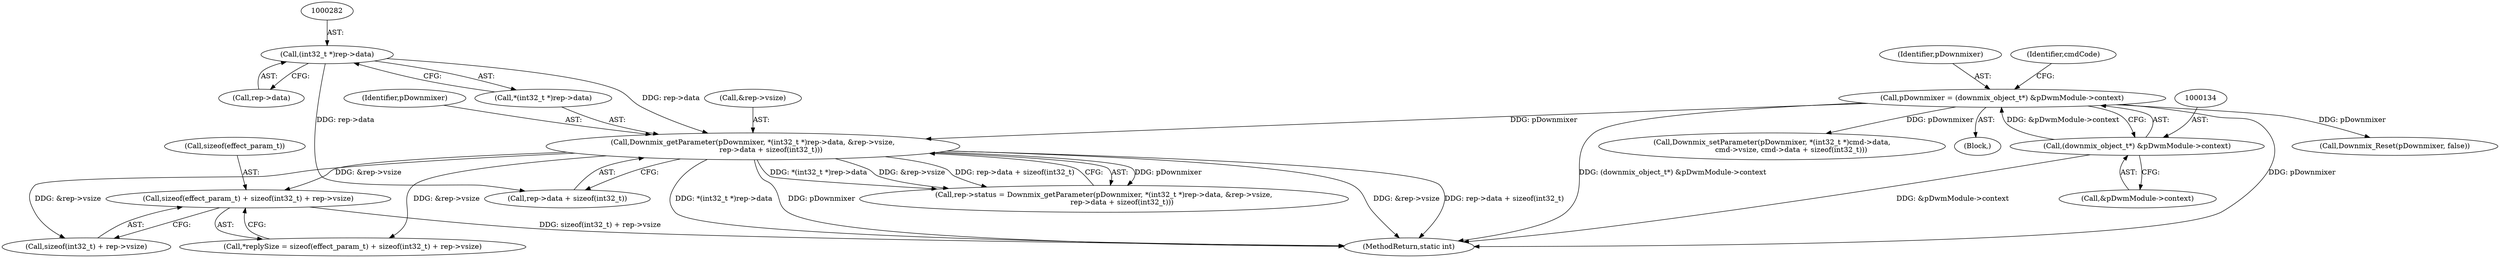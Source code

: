 digraph "0_Android_f490fc335772a9b14e78997486f4a572b0594c04@API" {
"1000299" [label="(Call,sizeof(effect_param_t) + sizeof(int32_t) + rep->vsize)"];
"1000278" [label="(Call,Downmix_getParameter(pDownmixer, *(int32_t *)rep->data, &rep->vsize,\n                rep->data + sizeof(int32_t)))"];
"1000131" [label="(Call,pDownmixer = (downmix_object_t*) &pDwmModule->context)"];
"1000133" [label="(Call,(downmix_object_t*) &pDwmModule->context)"];
"1000281" [label="(Call,(int32_t *)rep->data)"];
"1000274" [label="(Call,rep->status = Downmix_getParameter(pDownmixer, *(int32_t *)rep->data, &rep->vsize,\n                rep->data + sizeof(int32_t)))"];
"1000585" [label="(MethodReturn,static int)"];
"1000286" [label="(Call,&rep->vsize)"];
"1000300" [label="(Call,sizeof(effect_param_t))"];
"1000132" [label="(Identifier,pDownmixer)"];
"1000283" [label="(Call,rep->data)"];
"1000281" [label="(Call,(int32_t *)rep->data)"];
"1000210" [label="(Call,Downmix_Reset(pDownmixer, false))"];
"1000296" [label="(Call,*replySize = sizeof(effect_param_t) + sizeof(int32_t) + rep->vsize)"];
"1000280" [label="(Call,*(int32_t *)rep->data)"];
"1000135" [label="(Call,&pDwmModule->context)"];
"1000302" [label="(Call,sizeof(int32_t) + rep->vsize)"];
"1000299" [label="(Call,sizeof(effect_param_t) + sizeof(int32_t) + rep->vsize)"];
"1000133" [label="(Call,(downmix_object_t*) &pDwmModule->context)"];
"1000376" [label="(Call,Downmix_setParameter(pDownmixer, *(int32_t *)cmd->data,\n                 cmd->vsize, cmd->data + sizeof(int32_t)))"];
"1000107" [label="(Block,)"];
"1000278" [label="(Call,Downmix_getParameter(pDownmixer, *(int32_t *)rep->data, &rep->vsize,\n                rep->data + sizeof(int32_t)))"];
"1000131" [label="(Call,pDownmixer = (downmix_object_t*) &pDwmModule->context)"];
"1000279" [label="(Identifier,pDownmixer)"];
"1000140" [label="(Identifier,cmdCode)"];
"1000290" [label="(Call,rep->data + sizeof(int32_t))"];
"1000299" -> "1000296"  [label="AST: "];
"1000299" -> "1000302"  [label="CFG: "];
"1000300" -> "1000299"  [label="AST: "];
"1000302" -> "1000299"  [label="AST: "];
"1000296" -> "1000299"  [label="CFG: "];
"1000299" -> "1000585"  [label="DDG: sizeof(int32_t) + rep->vsize"];
"1000278" -> "1000299"  [label="DDG: &rep->vsize"];
"1000278" -> "1000274"  [label="AST: "];
"1000278" -> "1000290"  [label="CFG: "];
"1000279" -> "1000278"  [label="AST: "];
"1000280" -> "1000278"  [label="AST: "];
"1000286" -> "1000278"  [label="AST: "];
"1000290" -> "1000278"  [label="AST: "];
"1000274" -> "1000278"  [label="CFG: "];
"1000278" -> "1000585"  [label="DDG: &rep->vsize"];
"1000278" -> "1000585"  [label="DDG: rep->data + sizeof(int32_t)"];
"1000278" -> "1000585"  [label="DDG: *(int32_t *)rep->data"];
"1000278" -> "1000585"  [label="DDG: pDownmixer"];
"1000278" -> "1000274"  [label="DDG: pDownmixer"];
"1000278" -> "1000274"  [label="DDG: *(int32_t *)rep->data"];
"1000278" -> "1000274"  [label="DDG: &rep->vsize"];
"1000278" -> "1000274"  [label="DDG: rep->data + sizeof(int32_t)"];
"1000131" -> "1000278"  [label="DDG: pDownmixer"];
"1000281" -> "1000278"  [label="DDG: rep->data"];
"1000278" -> "1000296"  [label="DDG: &rep->vsize"];
"1000278" -> "1000302"  [label="DDG: &rep->vsize"];
"1000131" -> "1000107"  [label="AST: "];
"1000131" -> "1000133"  [label="CFG: "];
"1000132" -> "1000131"  [label="AST: "];
"1000133" -> "1000131"  [label="AST: "];
"1000140" -> "1000131"  [label="CFG: "];
"1000131" -> "1000585"  [label="DDG: pDownmixer"];
"1000131" -> "1000585"  [label="DDG: (downmix_object_t*) &pDwmModule->context"];
"1000133" -> "1000131"  [label="DDG: &pDwmModule->context"];
"1000131" -> "1000210"  [label="DDG: pDownmixer"];
"1000131" -> "1000376"  [label="DDG: pDownmixer"];
"1000133" -> "1000135"  [label="CFG: "];
"1000134" -> "1000133"  [label="AST: "];
"1000135" -> "1000133"  [label="AST: "];
"1000133" -> "1000585"  [label="DDG: &pDwmModule->context"];
"1000281" -> "1000280"  [label="AST: "];
"1000281" -> "1000283"  [label="CFG: "];
"1000282" -> "1000281"  [label="AST: "];
"1000283" -> "1000281"  [label="AST: "];
"1000280" -> "1000281"  [label="CFG: "];
"1000281" -> "1000290"  [label="DDG: rep->data"];
}
